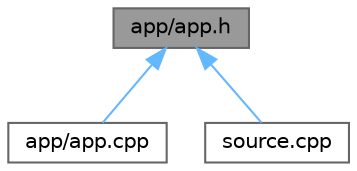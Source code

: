 digraph "app/app.h"
{
 // INTERACTIVE_SVG=YES
 // LATEX_PDF_SIZE
  bgcolor="transparent";
  edge [fontname=Helvetica,fontsize=10,labelfontname=Helvetica,labelfontsize=10];
  node [fontname=Helvetica,fontsize=10,shape=box,height=0.2,width=0.4];
  Node1 [id="Node000001",label="app/app.h",height=0.2,width=0.4,color="gray40", fillcolor="grey60", style="filled", fontcolor="black",tooltip="Khai báo lớp App – điểm khởi chạy chính của ứng dụng Tetris."];
  Node1 -> Node2 [id="edge1_Node000001_Node000002",dir="back",color="steelblue1",style="solid",tooltip=" "];
  Node2 [id="Node000002",label="app/app.cpp",height=0.2,width=0.4,color="grey40", fillcolor="white", style="filled",URL="$app_8cpp.html",tooltip=" "];
  Node1 -> Node3 [id="edge2_Node000001_Node000003",dir="back",color="steelblue1",style="solid",tooltip=" "];
  Node3 [id="Node000003",label="source.cpp",height=0.2,width=0.4,color="grey40", fillcolor="white", style="filled",URL="$source_8cpp.html",tooltip=" "];
}
